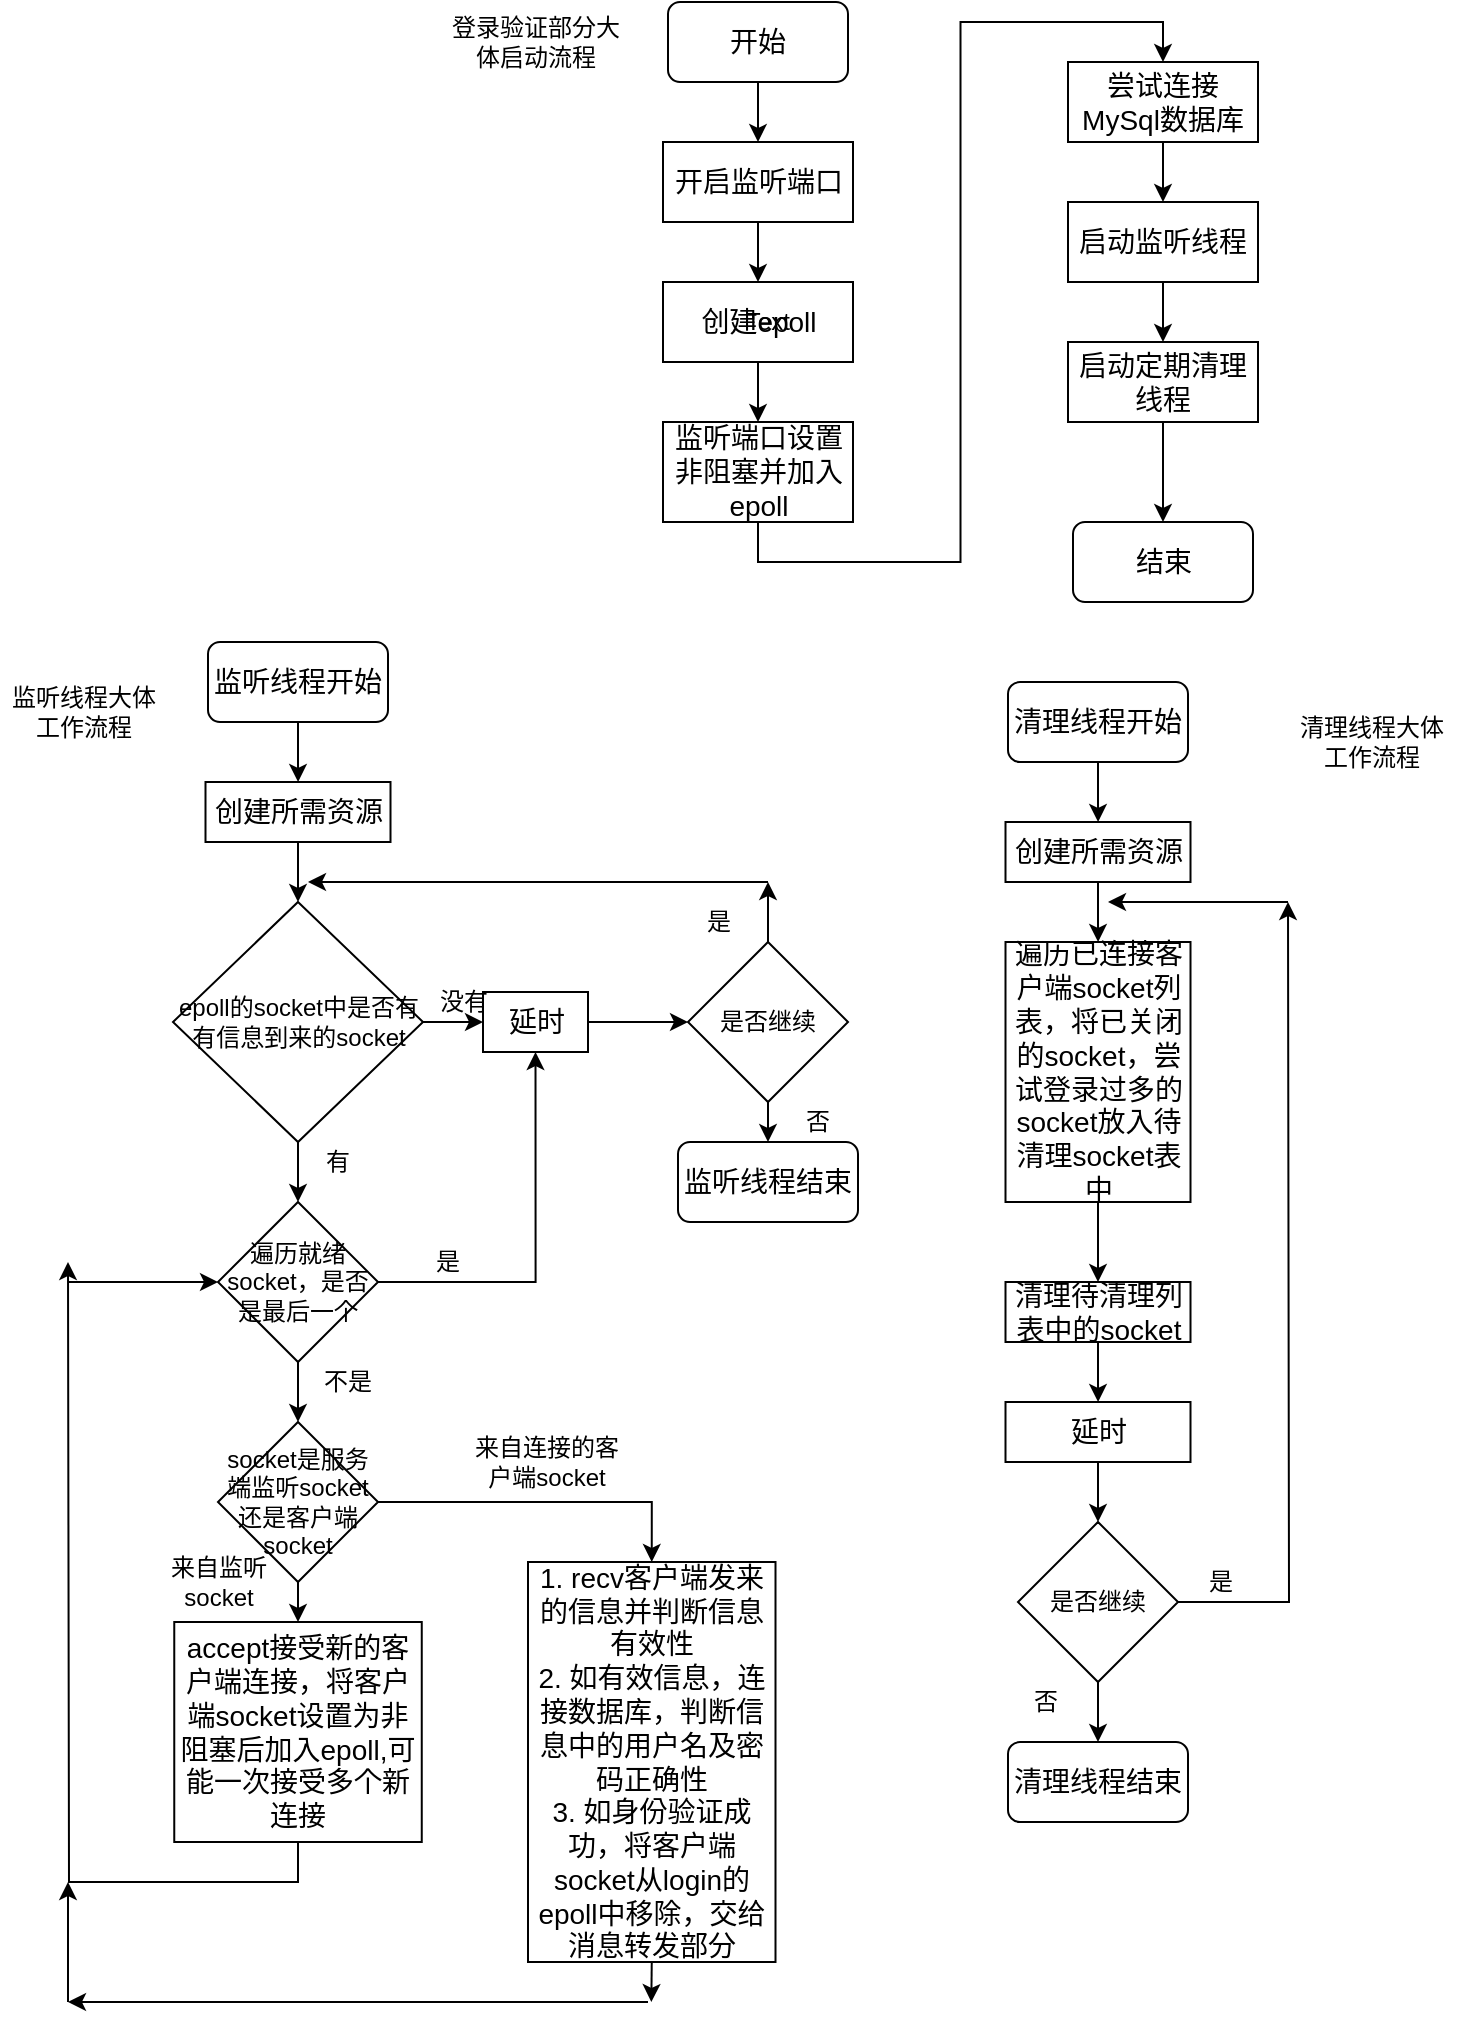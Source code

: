 <mxfile version="13.9.9" type="device"><diagram id="6BaeibzL9edym4ViHqZY" name="第 1 页"><mxGraphModel dx="785" dy="541" grid="1" gridSize="10" guides="1" tooltips="1" connect="1" arrows="1" fold="1" page="1" pageScale="1" pageWidth="850" pageHeight="1100" math="0" shadow="0"><root><mxCell id="0"/><mxCell id="1" parent="0"/><mxCell id="jVi7NLjahtIZ5x5Iia2_-9" style="edgeStyle=orthogonalEdgeStyle;rounded=0;orthogonalLoop=1;jettySize=auto;html=1;exitX=0.5;exitY=1;exitDx=0;exitDy=0;entryX=0.5;entryY=0;entryDx=0;entryDy=0;" edge="1" parent="1" source="jVi7NLjahtIZ5x5Iia2_-1" target="jVi7NLjahtIZ5x5Iia2_-2"><mxGeometry relative="1" as="geometry"/></mxCell><mxCell id="jVi7NLjahtIZ5x5Iia2_-1" value="&lt;font style=&quot;font-size: 14px&quot;&gt;开始&lt;/font&gt;" style="rounded=1;whiteSpace=wrap;html=1;" vertex="1" parent="1"><mxGeometry x="340" y="20" width="90" height="40" as="geometry"/></mxCell><mxCell id="jVi7NLjahtIZ5x5Iia2_-10" style="edgeStyle=orthogonalEdgeStyle;rounded=0;orthogonalLoop=1;jettySize=auto;html=1;exitX=0.5;exitY=1;exitDx=0;exitDy=0;entryX=0.5;entryY=0;entryDx=0;entryDy=0;" edge="1" parent="1" source="jVi7NLjahtIZ5x5Iia2_-2" target="jVi7NLjahtIZ5x5Iia2_-3"><mxGeometry relative="1" as="geometry"/></mxCell><mxCell id="jVi7NLjahtIZ5x5Iia2_-2" value="&lt;font style=&quot;font-size: 14px&quot;&gt;开启监听端口&lt;/font&gt;" style="rounded=0;whiteSpace=wrap;html=1;" vertex="1" parent="1"><mxGeometry x="337.5" y="90" width="95" height="40" as="geometry"/></mxCell><mxCell id="jVi7NLjahtIZ5x5Iia2_-11" style="edgeStyle=orthogonalEdgeStyle;rounded=0;orthogonalLoop=1;jettySize=auto;html=1;exitX=0.5;exitY=1;exitDx=0;exitDy=0;entryX=0.5;entryY=0;entryDx=0;entryDy=0;" edge="1" parent="1" source="jVi7NLjahtIZ5x5Iia2_-3" target="jVi7NLjahtIZ5x5Iia2_-4"><mxGeometry relative="1" as="geometry"/></mxCell><mxCell id="jVi7NLjahtIZ5x5Iia2_-3" value="&lt;span style=&quot;font-size: 14px&quot;&gt;创建epoll&lt;/span&gt;" style="rounded=0;whiteSpace=wrap;html=1;" vertex="1" parent="1"><mxGeometry x="337.5" y="160" width="95" height="40" as="geometry"/></mxCell><mxCell id="jVi7NLjahtIZ5x5Iia2_-12" style="edgeStyle=orthogonalEdgeStyle;rounded=0;orthogonalLoop=1;jettySize=auto;html=1;exitX=0.5;exitY=1;exitDx=0;exitDy=0;entryX=0.5;entryY=0;entryDx=0;entryDy=0;" edge="1" parent="1" source="jVi7NLjahtIZ5x5Iia2_-4" target="jVi7NLjahtIZ5x5Iia2_-5"><mxGeometry relative="1" as="geometry"/></mxCell><mxCell id="jVi7NLjahtIZ5x5Iia2_-4" value="&lt;font style=&quot;font-size: 14px&quot;&gt;监听端口设置非阻塞并加入epoll&lt;/font&gt;" style="rounded=0;whiteSpace=wrap;html=1;" vertex="1" parent="1"><mxGeometry x="337.5" y="230" width="95" height="50" as="geometry"/></mxCell><mxCell id="jVi7NLjahtIZ5x5Iia2_-14" style="edgeStyle=orthogonalEdgeStyle;rounded=0;orthogonalLoop=1;jettySize=auto;html=1;exitX=0.5;exitY=1;exitDx=0;exitDy=0;entryX=0.5;entryY=0;entryDx=0;entryDy=0;" edge="1" parent="1" source="jVi7NLjahtIZ5x5Iia2_-5" target="jVi7NLjahtIZ5x5Iia2_-6"><mxGeometry relative="1" as="geometry"/></mxCell><mxCell id="jVi7NLjahtIZ5x5Iia2_-5" value="&lt;font style=&quot;font-size: 14px&quot;&gt;尝试连接MySql数据库&lt;/font&gt;" style="rounded=0;whiteSpace=wrap;html=1;" vertex="1" parent="1"><mxGeometry x="540" y="50" width="95" height="40" as="geometry"/></mxCell><mxCell id="jVi7NLjahtIZ5x5Iia2_-15" style="edgeStyle=orthogonalEdgeStyle;rounded=0;orthogonalLoop=1;jettySize=auto;html=1;exitX=0.5;exitY=1;exitDx=0;exitDy=0;entryX=0.5;entryY=0;entryDx=0;entryDy=0;" edge="1" parent="1" source="jVi7NLjahtIZ5x5Iia2_-6" target="jVi7NLjahtIZ5x5Iia2_-7"><mxGeometry relative="1" as="geometry"/></mxCell><mxCell id="jVi7NLjahtIZ5x5Iia2_-6" value="&lt;font style=&quot;font-size: 14px&quot;&gt;启动监听线程&lt;/font&gt;" style="rounded=0;whiteSpace=wrap;html=1;" vertex="1" parent="1"><mxGeometry x="540" y="120" width="95" height="40" as="geometry"/></mxCell><mxCell id="jVi7NLjahtIZ5x5Iia2_-16" style="edgeStyle=orthogonalEdgeStyle;rounded=0;orthogonalLoop=1;jettySize=auto;html=1;exitX=0.5;exitY=1;exitDx=0;exitDy=0;" edge="1" parent="1" source="jVi7NLjahtIZ5x5Iia2_-7" target="jVi7NLjahtIZ5x5Iia2_-8"><mxGeometry relative="1" as="geometry"/></mxCell><mxCell id="jVi7NLjahtIZ5x5Iia2_-7" value="&lt;font style=&quot;font-size: 14px&quot;&gt;启动定期清理线程&lt;/font&gt;" style="rounded=0;whiteSpace=wrap;html=1;" vertex="1" parent="1"><mxGeometry x="540" y="190" width="95" height="40" as="geometry"/></mxCell><mxCell id="jVi7NLjahtIZ5x5Iia2_-8" value="&lt;font style=&quot;font-size: 14px&quot;&gt;结束&lt;/font&gt;" style="rounded=1;whiteSpace=wrap;html=1;" vertex="1" parent="1"><mxGeometry x="542.5" y="280" width="90" height="40" as="geometry"/></mxCell><mxCell id="jVi7NLjahtIZ5x5Iia2_-21" style="edgeStyle=orthogonalEdgeStyle;rounded=0;orthogonalLoop=1;jettySize=auto;html=1;exitX=0.5;exitY=1;exitDx=0;exitDy=0;" edge="1" parent="1" source="jVi7NLjahtIZ5x5Iia2_-17" target="jVi7NLjahtIZ5x5Iia2_-18"><mxGeometry relative="1" as="geometry"/></mxCell><mxCell id="jVi7NLjahtIZ5x5Iia2_-17" value="&lt;font style=&quot;font-size: 14px&quot;&gt;监听线程开始&lt;/font&gt;" style="rounded=1;whiteSpace=wrap;html=1;" vertex="1" parent="1"><mxGeometry x="110" y="340" width="90" height="40" as="geometry"/></mxCell><mxCell id="jVi7NLjahtIZ5x5Iia2_-22" style="edgeStyle=orthogonalEdgeStyle;rounded=0;orthogonalLoop=1;jettySize=auto;html=1;exitX=0.5;exitY=1;exitDx=0;exitDy=0;entryX=0.5;entryY=0;entryDx=0;entryDy=0;" edge="1" parent="1" source="jVi7NLjahtIZ5x5Iia2_-18" target="jVi7NLjahtIZ5x5Iia2_-20"><mxGeometry relative="1" as="geometry"/></mxCell><mxCell id="jVi7NLjahtIZ5x5Iia2_-18" value="&lt;font style=&quot;font-size: 14px&quot;&gt;创建所需资源&lt;/font&gt;" style="rounded=0;whiteSpace=wrap;html=1;" vertex="1" parent="1"><mxGeometry x="108.75" y="410" width="92.5" height="30" as="geometry"/></mxCell><mxCell id="jVi7NLjahtIZ5x5Iia2_-24" style="edgeStyle=orthogonalEdgeStyle;rounded=0;orthogonalLoop=1;jettySize=auto;html=1;exitX=1;exitY=0.5;exitDx=0;exitDy=0;entryX=0;entryY=0.5;entryDx=0;entryDy=0;" edge="1" parent="1" source="jVi7NLjahtIZ5x5Iia2_-20" target="jVi7NLjahtIZ5x5Iia2_-23"><mxGeometry relative="1" as="geometry"/></mxCell><mxCell id="jVi7NLjahtIZ5x5Iia2_-32" style="edgeStyle=orthogonalEdgeStyle;rounded=0;orthogonalLoop=1;jettySize=auto;html=1;exitX=0.5;exitY=1;exitDx=0;exitDy=0;entryX=0.5;entryY=0;entryDx=0;entryDy=0;" edge="1" parent="1" source="jVi7NLjahtIZ5x5Iia2_-20" target="jVi7NLjahtIZ5x5Iia2_-31"><mxGeometry relative="1" as="geometry"/></mxCell><mxCell id="jVi7NLjahtIZ5x5Iia2_-20" value="epoll的socket中是否有有信息到来的socket" style="rhombus;whiteSpace=wrap;html=1;" vertex="1" parent="1"><mxGeometry x="92.5" y="470" width="125" height="120" as="geometry"/></mxCell><mxCell id="jVi7NLjahtIZ5x5Iia2_-52" style="edgeStyle=orthogonalEdgeStyle;rounded=0;orthogonalLoop=1;jettySize=auto;html=1;exitX=1;exitY=0.5;exitDx=0;exitDy=0;entryX=0;entryY=0.5;entryDx=0;entryDy=0;" edge="1" parent="1" source="jVi7NLjahtIZ5x5Iia2_-23" target="jVi7NLjahtIZ5x5Iia2_-51"><mxGeometry relative="1" as="geometry"/></mxCell><mxCell id="jVi7NLjahtIZ5x5Iia2_-23" value="&lt;font style=&quot;font-size: 14px&quot;&gt;延时&lt;/font&gt;" style="rounded=0;whiteSpace=wrap;html=1;" vertex="1" parent="1"><mxGeometry x="247.5" y="515" width="52.5" height="30" as="geometry"/></mxCell><mxCell id="jVi7NLjahtIZ5x5Iia2_-29" value="没有" style="text;html=1;strokeColor=none;fillColor=none;align=center;verticalAlign=middle;whiteSpace=wrap;rounded=0;" vertex="1" parent="1"><mxGeometry x="217.5" y="510" width="40" height="20" as="geometry"/></mxCell><mxCell id="jVi7NLjahtIZ5x5Iia2_-30" value="有" style="text;html=1;strokeColor=none;fillColor=none;align=center;verticalAlign=middle;whiteSpace=wrap;rounded=0;" vertex="1" parent="1"><mxGeometry x="155" y="590" width="40" height="20" as="geometry"/></mxCell><mxCell id="jVi7NLjahtIZ5x5Iia2_-33" style="edgeStyle=orthogonalEdgeStyle;rounded=0;orthogonalLoop=1;jettySize=auto;html=1;exitX=1;exitY=0.5;exitDx=0;exitDy=0;entryX=0.5;entryY=1;entryDx=0;entryDy=0;" edge="1" parent="1" source="jVi7NLjahtIZ5x5Iia2_-31" target="jVi7NLjahtIZ5x5Iia2_-23"><mxGeometry relative="1" as="geometry"/></mxCell><mxCell id="jVi7NLjahtIZ5x5Iia2_-36" style="edgeStyle=orthogonalEdgeStyle;rounded=0;orthogonalLoop=1;jettySize=auto;html=1;exitX=0.5;exitY=1;exitDx=0;exitDy=0;entryX=0.5;entryY=0;entryDx=0;entryDy=0;" edge="1" parent="1" source="jVi7NLjahtIZ5x5Iia2_-31" target="jVi7NLjahtIZ5x5Iia2_-35"><mxGeometry relative="1" as="geometry"/></mxCell><mxCell id="jVi7NLjahtIZ5x5Iia2_-31" value="遍历就绪socket，是否是最后一个" style="rhombus;whiteSpace=wrap;html=1;" vertex="1" parent="1"><mxGeometry x="115" y="620" width="80" height="80" as="geometry"/></mxCell><mxCell id="jVi7NLjahtIZ5x5Iia2_-34" value="是" style="text;html=1;strokeColor=none;fillColor=none;align=center;verticalAlign=middle;whiteSpace=wrap;rounded=0;" vertex="1" parent="1"><mxGeometry x="210" y="640" width="40" height="20" as="geometry"/></mxCell><mxCell id="jVi7NLjahtIZ5x5Iia2_-40" style="edgeStyle=orthogonalEdgeStyle;rounded=0;orthogonalLoop=1;jettySize=auto;html=1;exitX=0.5;exitY=1;exitDx=0;exitDy=0;entryX=0.5;entryY=0;entryDx=0;entryDy=0;" edge="1" parent="1" source="jVi7NLjahtIZ5x5Iia2_-35" target="jVi7NLjahtIZ5x5Iia2_-38"><mxGeometry relative="1" as="geometry"/></mxCell><mxCell id="jVi7NLjahtIZ5x5Iia2_-45" style="edgeStyle=orthogonalEdgeStyle;rounded=0;orthogonalLoop=1;jettySize=auto;html=1;exitX=1;exitY=0.5;exitDx=0;exitDy=0;entryX=0.5;entryY=0;entryDx=0;entryDy=0;" edge="1" parent="1" source="jVi7NLjahtIZ5x5Iia2_-35" target="jVi7NLjahtIZ5x5Iia2_-44"><mxGeometry relative="1" as="geometry"/></mxCell><mxCell id="jVi7NLjahtIZ5x5Iia2_-35" value="socket是服务端监听socket还是客户端socket" style="rhombus;whiteSpace=wrap;html=1;" vertex="1" parent="1"><mxGeometry x="115" y="730" width="80" height="80" as="geometry"/></mxCell><mxCell id="jVi7NLjahtIZ5x5Iia2_-37" value="不是" style="text;html=1;strokeColor=none;fillColor=none;align=center;verticalAlign=middle;whiteSpace=wrap;rounded=0;" vertex="1" parent="1"><mxGeometry x="160" y="700" width="40" height="20" as="geometry"/></mxCell><mxCell id="jVi7NLjahtIZ5x5Iia2_-42" style="edgeStyle=orthogonalEdgeStyle;rounded=0;orthogonalLoop=1;jettySize=auto;html=1;exitX=0.5;exitY=1;exitDx=0;exitDy=0;" edge="1" parent="1" source="jVi7NLjahtIZ5x5Iia2_-38"><mxGeometry relative="1" as="geometry"><mxPoint x="40" y="650" as="targetPoint"/></mxGeometry></mxCell><mxCell id="jVi7NLjahtIZ5x5Iia2_-38" value="&lt;font style=&quot;font-size: 14px&quot;&gt;accept接受新的客户端连接，将客户端socket设置为非阻塞后加入epoll,可能一次接受多个新连接&lt;/font&gt;" style="rounded=0;whiteSpace=wrap;html=1;" vertex="1" parent="1"><mxGeometry x="93.13" y="830" width="123.75" height="110" as="geometry"/></mxCell><mxCell id="jVi7NLjahtIZ5x5Iia2_-41" value="来自监听socket" style="text;html=1;strokeColor=none;fillColor=none;align=center;verticalAlign=middle;whiteSpace=wrap;rounded=0;" vertex="1" parent="1"><mxGeometry x="76.25" y="800" width="78.75" height="20" as="geometry"/></mxCell><mxCell id="jVi7NLjahtIZ5x5Iia2_-43" value="" style="endArrow=classic;html=1;entryX=0;entryY=0.5;entryDx=0;entryDy=0;" edge="1" parent="1" target="jVi7NLjahtIZ5x5Iia2_-31"><mxGeometry width="50" height="50" relative="1" as="geometry"><mxPoint x="40" y="660" as="sourcePoint"/><mxPoint x="280" y="750" as="targetPoint"/></mxGeometry></mxCell><mxCell id="jVi7NLjahtIZ5x5Iia2_-48" style="edgeStyle=orthogonalEdgeStyle;rounded=0;orthogonalLoop=1;jettySize=auto;html=1;exitX=0.5;exitY=1;exitDx=0;exitDy=0;" edge="1" parent="1" source="jVi7NLjahtIZ5x5Iia2_-44"><mxGeometry relative="1" as="geometry"><mxPoint x="331.667" y="1020" as="targetPoint"/></mxGeometry></mxCell><mxCell id="jVi7NLjahtIZ5x5Iia2_-44" value="&lt;span style=&quot;font-size: 14px&quot;&gt;1. recv客户端发来的信息并判断信息有效性&lt;br&gt;2. 如有效信息，连接数据库，判断信息中的用户名及密码正确性&lt;br&gt;3. 如身份验证成功，将客户端socket从login的epoll中移除，交给消息转发部分&lt;br&gt;&lt;/span&gt;" style="rounded=0;whiteSpace=wrap;html=1;" vertex="1" parent="1"><mxGeometry x="270" y="800" width="123.75" height="200" as="geometry"/></mxCell><mxCell id="jVi7NLjahtIZ5x5Iia2_-46" value="来自连接的客户端socket" style="text;html=1;strokeColor=none;fillColor=none;align=center;verticalAlign=middle;whiteSpace=wrap;rounded=0;" vertex="1" parent="1"><mxGeometry x="240" y="740" width="78.75" height="20" as="geometry"/></mxCell><mxCell id="jVi7NLjahtIZ5x5Iia2_-49" value="" style="endArrow=classic;html=1;" edge="1" parent="1"><mxGeometry width="50" height="50" relative="1" as="geometry"><mxPoint x="330" y="1020" as="sourcePoint"/><mxPoint x="40" y="1020" as="targetPoint"/></mxGeometry></mxCell><mxCell id="jVi7NLjahtIZ5x5Iia2_-50" value="" style="endArrow=classic;html=1;" edge="1" parent="1"><mxGeometry width="50" height="50" relative="1" as="geometry"><mxPoint x="40" y="1020" as="sourcePoint"/><mxPoint x="40" y="960" as="targetPoint"/></mxGeometry></mxCell><mxCell id="jVi7NLjahtIZ5x5Iia2_-53" style="edgeStyle=orthogonalEdgeStyle;rounded=0;orthogonalLoop=1;jettySize=auto;html=1;exitX=0.5;exitY=0;exitDx=0;exitDy=0;" edge="1" parent="1" source="jVi7NLjahtIZ5x5Iia2_-51"><mxGeometry relative="1" as="geometry"><mxPoint x="390" y="460.0" as="targetPoint"/></mxGeometry></mxCell><mxCell id="jVi7NLjahtIZ5x5Iia2_-59" style="edgeStyle=orthogonalEdgeStyle;rounded=0;orthogonalLoop=1;jettySize=auto;html=1;exitX=0.5;exitY=1;exitDx=0;exitDy=0;entryX=0.5;entryY=0;entryDx=0;entryDy=0;" edge="1" parent="1" source="jVi7NLjahtIZ5x5Iia2_-51" target="jVi7NLjahtIZ5x5Iia2_-58"><mxGeometry relative="1" as="geometry"/></mxCell><mxCell id="jVi7NLjahtIZ5x5Iia2_-51" value="是否继续" style="rhombus;whiteSpace=wrap;html=1;" vertex="1" parent="1"><mxGeometry x="350" y="490" width="80" height="80" as="geometry"/></mxCell><mxCell id="jVi7NLjahtIZ5x5Iia2_-54" value="" style="endArrow=classic;html=1;" edge="1" parent="1"><mxGeometry width="50" height="50" relative="1" as="geometry"><mxPoint x="390" y="460" as="sourcePoint"/><mxPoint x="160" y="460" as="targetPoint"/></mxGeometry></mxCell><mxCell id="jVi7NLjahtIZ5x5Iia2_-55" value="否" style="text;html=1;strokeColor=none;fillColor=none;align=center;verticalAlign=middle;whiteSpace=wrap;rounded=0;" vertex="1" parent="1"><mxGeometry x="395" y="570" width="40" height="20" as="geometry"/></mxCell><mxCell id="jVi7NLjahtIZ5x5Iia2_-56" value="是" style="text;html=1;align=center;verticalAlign=middle;resizable=0;points=[];autosize=1;" vertex="1" parent="1"><mxGeometry x="350" y="470" width="30" height="20" as="geometry"/></mxCell><mxCell id="jVi7NLjahtIZ5x5Iia2_-58" value="&lt;font style=&quot;font-size: 14px&quot;&gt;监听线程结束&lt;/font&gt;" style="rounded=1;whiteSpace=wrap;html=1;" vertex="1" parent="1"><mxGeometry x="345" y="590" width="90" height="40" as="geometry"/></mxCell><mxCell id="jVi7NLjahtIZ5x5Iia2_-60" value="Text" style="text;html=1;strokeColor=none;fillColor=none;align=center;verticalAlign=middle;whiteSpace=wrap;rounded=0;" vertex="1" parent="1"><mxGeometry x="370" y="170" width="40" height="20" as="geometry"/></mxCell><mxCell id="jVi7NLjahtIZ5x5Iia2_-61" value="登录验证部分大体启动流程" style="text;html=1;strokeColor=none;fillColor=none;align=center;verticalAlign=middle;whiteSpace=wrap;rounded=0;" vertex="1" parent="1"><mxGeometry x="228.75" y="25" width="90" height="30" as="geometry"/></mxCell><mxCell id="jVi7NLjahtIZ5x5Iia2_-62" value="监听线程大体工作流程" style="text;html=1;strokeColor=none;fillColor=none;align=center;verticalAlign=middle;whiteSpace=wrap;rounded=0;" vertex="1" parent="1"><mxGeometry x="6.25" y="360" width="83.75" height="30" as="geometry"/></mxCell><mxCell id="jVi7NLjahtIZ5x5Iia2_-65" style="edgeStyle=orthogonalEdgeStyle;rounded=0;orthogonalLoop=1;jettySize=auto;html=1;exitX=0.5;exitY=1;exitDx=0;exitDy=0;" edge="1" parent="1" source="jVi7NLjahtIZ5x5Iia2_-63" target="jVi7NLjahtIZ5x5Iia2_-64"><mxGeometry relative="1" as="geometry"/></mxCell><mxCell id="jVi7NLjahtIZ5x5Iia2_-63" value="&lt;font style=&quot;font-size: 14px&quot;&gt;清理线程开始&lt;/font&gt;" style="rounded=1;whiteSpace=wrap;html=1;" vertex="1" parent="1"><mxGeometry x="510" y="360" width="90" height="40" as="geometry"/></mxCell><mxCell id="jVi7NLjahtIZ5x5Iia2_-69" style="edgeStyle=orthogonalEdgeStyle;rounded=0;orthogonalLoop=1;jettySize=auto;html=1;exitX=0.5;exitY=1;exitDx=0;exitDy=0;" edge="1" parent="1" source="jVi7NLjahtIZ5x5Iia2_-64" target="jVi7NLjahtIZ5x5Iia2_-66"><mxGeometry relative="1" as="geometry"/></mxCell><mxCell id="jVi7NLjahtIZ5x5Iia2_-64" value="&lt;font style=&quot;font-size: 14px&quot;&gt;创建所需资源&lt;/font&gt;" style="rounded=0;whiteSpace=wrap;html=1;" vertex="1" parent="1"><mxGeometry x="508.75" y="430" width="92.5" height="30" as="geometry"/></mxCell><mxCell id="jVi7NLjahtIZ5x5Iia2_-70" style="edgeStyle=orthogonalEdgeStyle;rounded=0;orthogonalLoop=1;jettySize=auto;html=1;exitX=0.5;exitY=1;exitDx=0;exitDy=0;entryX=0.5;entryY=0;entryDx=0;entryDy=0;" edge="1" parent="1" source="jVi7NLjahtIZ5x5Iia2_-66" target="jVi7NLjahtIZ5x5Iia2_-67"><mxGeometry relative="1" as="geometry"/></mxCell><mxCell id="jVi7NLjahtIZ5x5Iia2_-66" value="&lt;span style=&quot;font-size: 14px&quot;&gt;遍历已连接客户端socket列表，将已关闭的socket，尝试登录过多的socket放入待清理socket表中&lt;/span&gt;" style="rounded=0;whiteSpace=wrap;html=1;" vertex="1" parent="1"><mxGeometry x="508.75" y="490" width="92.5" height="130" as="geometry"/></mxCell><mxCell id="jVi7NLjahtIZ5x5Iia2_-71" style="edgeStyle=orthogonalEdgeStyle;rounded=0;orthogonalLoop=1;jettySize=auto;html=1;exitX=0.5;exitY=1;exitDx=0;exitDy=0;" edge="1" parent="1" source="jVi7NLjahtIZ5x5Iia2_-67" target="jVi7NLjahtIZ5x5Iia2_-68"><mxGeometry relative="1" as="geometry"/></mxCell><mxCell id="jVi7NLjahtIZ5x5Iia2_-67" value="&lt;font style=&quot;font-size: 14px&quot;&gt;清理待清理列表中的socket&lt;/font&gt;" style="rounded=0;whiteSpace=wrap;html=1;" vertex="1" parent="1"><mxGeometry x="508.75" y="660" width="92.5" height="30" as="geometry"/></mxCell><mxCell id="jVi7NLjahtIZ5x5Iia2_-75" style="edgeStyle=orthogonalEdgeStyle;rounded=0;orthogonalLoop=1;jettySize=auto;html=1;exitX=0.5;exitY=1;exitDx=0;exitDy=0;entryX=0.5;entryY=0;entryDx=0;entryDy=0;" edge="1" parent="1" source="jVi7NLjahtIZ5x5Iia2_-68" target="jVi7NLjahtIZ5x5Iia2_-72"><mxGeometry relative="1" as="geometry"/></mxCell><mxCell id="jVi7NLjahtIZ5x5Iia2_-68" value="&lt;font style=&quot;font-size: 14px&quot;&gt;延时&lt;/font&gt;" style="rounded=0;whiteSpace=wrap;html=1;" vertex="1" parent="1"><mxGeometry x="508.75" y="720" width="92.5" height="30" as="geometry"/></mxCell><mxCell id="jVi7NLjahtIZ5x5Iia2_-73" style="edgeStyle=orthogonalEdgeStyle;rounded=0;orthogonalLoop=1;jettySize=auto;html=1;exitX=1;exitY=0.5;exitDx=0;exitDy=0;" edge="1" parent="1" source="jVi7NLjahtIZ5x5Iia2_-72"><mxGeometry relative="1" as="geometry"><mxPoint x="650" y="470.0" as="targetPoint"/></mxGeometry></mxCell><mxCell id="jVi7NLjahtIZ5x5Iia2_-77" style="edgeStyle=orthogonalEdgeStyle;rounded=0;orthogonalLoop=1;jettySize=auto;html=1;exitX=0.5;exitY=1;exitDx=0;exitDy=0;entryX=0.5;entryY=0;entryDx=0;entryDy=0;" edge="1" parent="1" source="jVi7NLjahtIZ5x5Iia2_-72" target="jVi7NLjahtIZ5x5Iia2_-76"><mxGeometry relative="1" as="geometry"/></mxCell><mxCell id="jVi7NLjahtIZ5x5Iia2_-72" value="是否继续" style="rhombus;whiteSpace=wrap;html=1;" vertex="1" parent="1"><mxGeometry x="515" y="780" width="80" height="80" as="geometry"/></mxCell><mxCell id="jVi7NLjahtIZ5x5Iia2_-74" value="" style="endArrow=classic;html=1;" edge="1" parent="1"><mxGeometry width="50" height="50" relative="1" as="geometry"><mxPoint x="650" y="470" as="sourcePoint"/><mxPoint x="560" y="470" as="targetPoint"/></mxGeometry></mxCell><mxCell id="jVi7NLjahtIZ5x5Iia2_-76" value="&lt;font style=&quot;font-size: 14px&quot;&gt;清理线程结束&lt;/font&gt;" style="rounded=1;whiteSpace=wrap;html=1;" vertex="1" parent="1"><mxGeometry x="510" y="890" width="90" height="40" as="geometry"/></mxCell><mxCell id="jVi7NLjahtIZ5x5Iia2_-78" value="否" style="text;html=1;strokeColor=none;fillColor=none;align=center;verticalAlign=middle;whiteSpace=wrap;rounded=0;" vertex="1" parent="1"><mxGeometry x="508.75" y="860" width="40" height="20" as="geometry"/></mxCell><mxCell id="jVi7NLjahtIZ5x5Iia2_-79" value="是" style="text;html=1;align=center;verticalAlign=middle;resizable=0;points=[];autosize=1;" vertex="1" parent="1"><mxGeometry x="601.25" y="800" width="30" height="20" as="geometry"/></mxCell><mxCell id="jVi7NLjahtIZ5x5Iia2_-80" value="清理线程大体工作流程" style="text;html=1;strokeColor=none;fillColor=none;align=center;verticalAlign=middle;whiteSpace=wrap;rounded=0;" vertex="1" parent="1"><mxGeometry x="650" y="380" width="83.75" height="20" as="geometry"/></mxCell></root></mxGraphModel></diagram></mxfile>